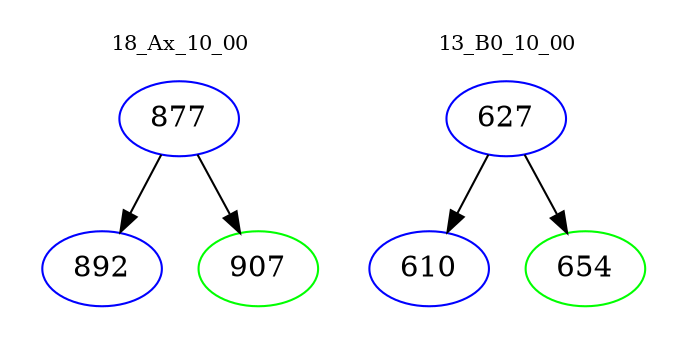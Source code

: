 digraph{
subgraph cluster_0 {
color = white
label = "18_Ax_10_00";
fontsize=10;
T0_877 [label="877", color="blue"]
T0_877 -> T0_892 [color="black"]
T0_892 [label="892", color="blue"]
T0_877 -> T0_907 [color="black"]
T0_907 [label="907", color="green"]
}
subgraph cluster_1 {
color = white
label = "13_B0_10_00";
fontsize=10;
T1_627 [label="627", color="blue"]
T1_627 -> T1_610 [color="black"]
T1_610 [label="610", color="blue"]
T1_627 -> T1_654 [color="black"]
T1_654 [label="654", color="green"]
}
}
